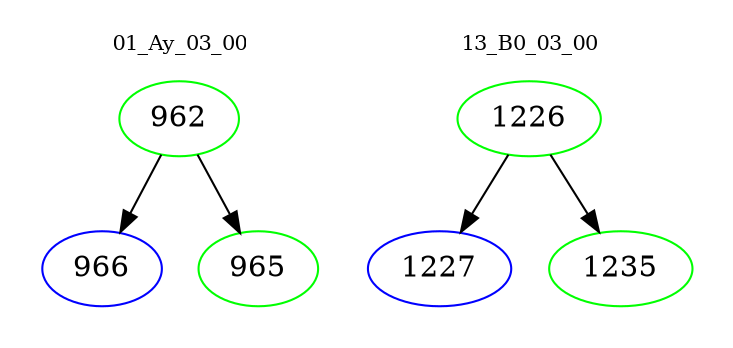digraph{
subgraph cluster_0 {
color = white
label = "01_Ay_03_00";
fontsize=10;
T0_962 [label="962", color="green"]
T0_962 -> T0_966 [color="black"]
T0_966 [label="966", color="blue"]
T0_962 -> T0_965 [color="black"]
T0_965 [label="965", color="green"]
}
subgraph cluster_1 {
color = white
label = "13_B0_03_00";
fontsize=10;
T1_1226 [label="1226", color="green"]
T1_1226 -> T1_1227 [color="black"]
T1_1227 [label="1227", color="blue"]
T1_1226 -> T1_1235 [color="black"]
T1_1235 [label="1235", color="green"]
}
}
